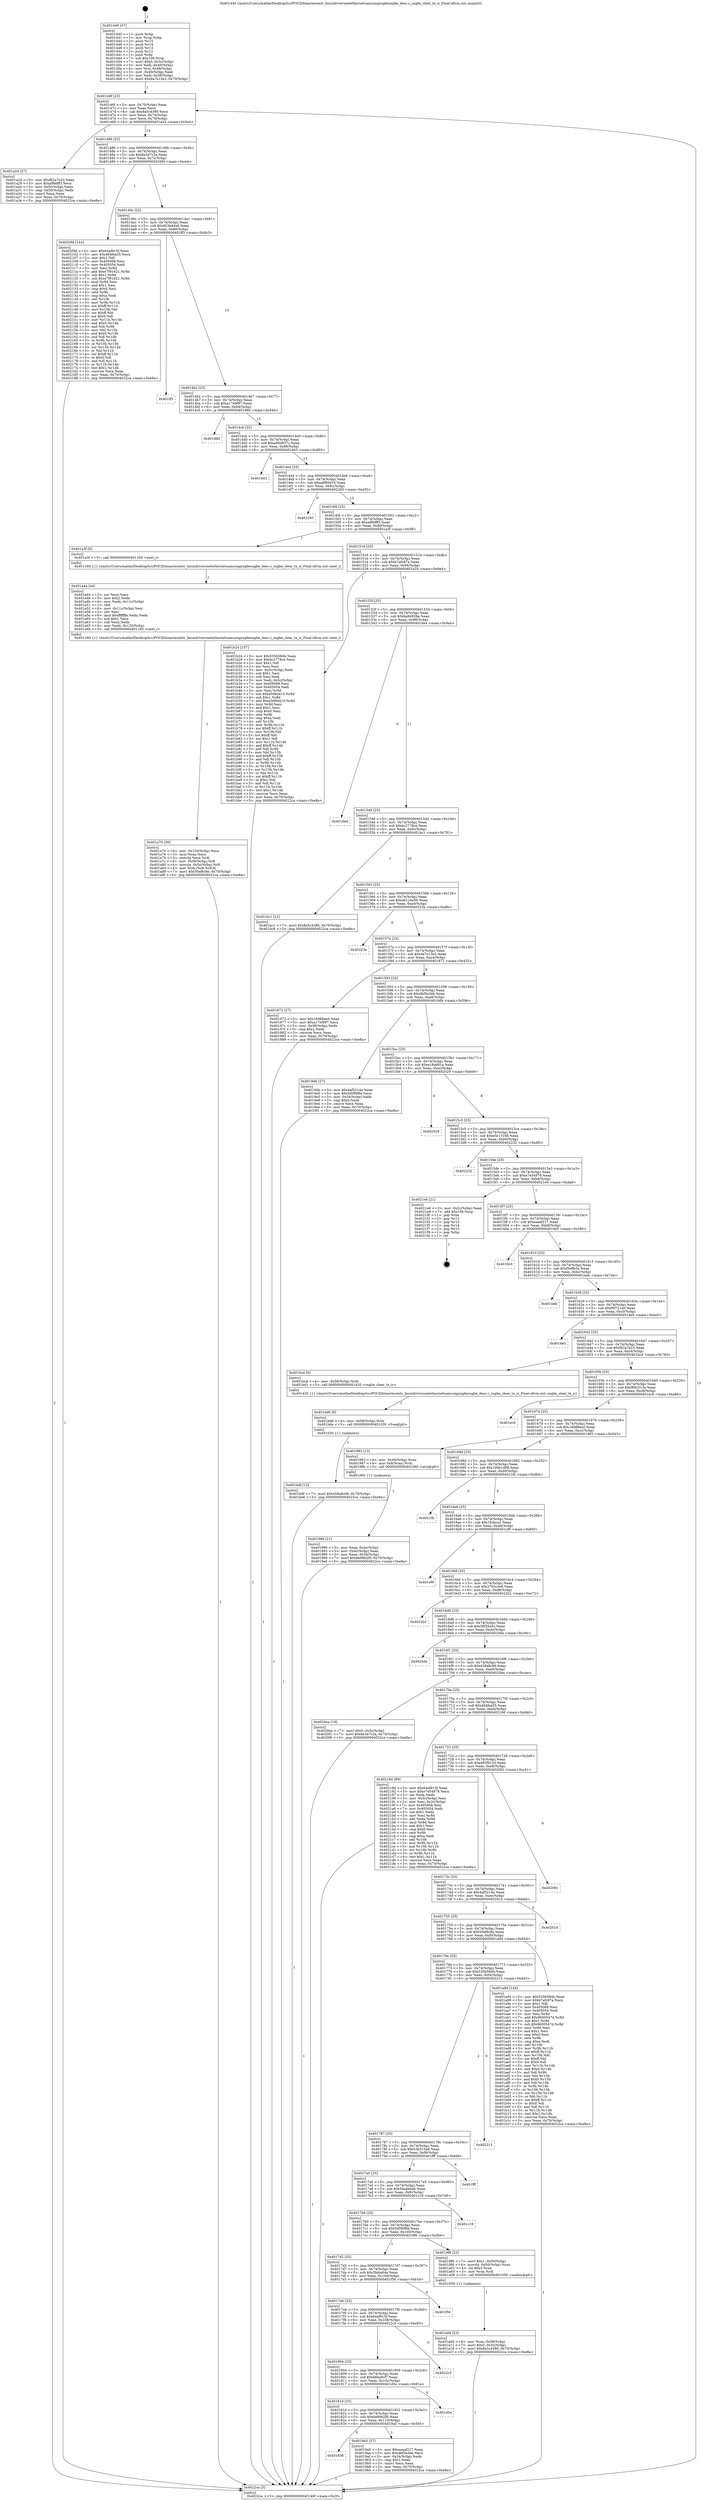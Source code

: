 digraph "0x401440" {
  label = "0x401440 (/mnt/c/Users/mathe/Desktop/tcc/POCII/binaries/extr_linuxdriversnetethernetsamsungsxgbesxgbe_desc.c_sxgbe_clear_tx_ic_Final-ollvm.out::main(0))"
  labelloc = "t"
  node[shape=record]

  Entry [label="",width=0.3,height=0.3,shape=circle,fillcolor=black,style=filled]
  "0x40146f" [label="{
     0x40146f [23]\l
     | [instrs]\l
     &nbsp;&nbsp;0x40146f \<+3\>: mov -0x70(%rbp),%eax\l
     &nbsp;&nbsp;0x401472 \<+2\>: mov %eax,%ecx\l
     &nbsp;&nbsp;0x401474 \<+6\>: sub $0x8a5c4380,%ecx\l
     &nbsp;&nbsp;0x40147a \<+3\>: mov %eax,-0x74(%rbp)\l
     &nbsp;&nbsp;0x40147d \<+3\>: mov %ecx,-0x78(%rbp)\l
     &nbsp;&nbsp;0x401480 \<+6\>: je 0000000000401a24 \<main+0x5e4\>\l
  }"]
  "0x401a24" [label="{
     0x401a24 [27]\l
     | [instrs]\l
     &nbsp;&nbsp;0x401a24 \<+5\>: mov $0xf82a7e23,%eax\l
     &nbsp;&nbsp;0x401a29 \<+5\>: mov $0xaf9bfff3,%ecx\l
     &nbsp;&nbsp;0x401a2e \<+3\>: mov -0x5c(%rbp),%edx\l
     &nbsp;&nbsp;0x401a31 \<+3\>: cmp -0x50(%rbp),%edx\l
     &nbsp;&nbsp;0x401a34 \<+3\>: cmovl %ecx,%eax\l
     &nbsp;&nbsp;0x401a37 \<+3\>: mov %eax,-0x70(%rbp)\l
     &nbsp;&nbsp;0x401a3a \<+5\>: jmp 00000000004022ca \<main+0xe8a\>\l
  }"]
  "0x401486" [label="{
     0x401486 [22]\l
     | [instrs]\l
     &nbsp;&nbsp;0x401486 \<+5\>: jmp 000000000040148b \<main+0x4b\>\l
     &nbsp;&nbsp;0x40148b \<+3\>: mov -0x74(%rbp),%eax\l
     &nbsp;&nbsp;0x40148e \<+5\>: sub $0x8e347c2a,%eax\l
     &nbsp;&nbsp;0x401493 \<+3\>: mov %eax,-0x7c(%rbp)\l
     &nbsp;&nbsp;0x401496 \<+6\>: je 00000000004020fd \<main+0xcbd\>\l
  }"]
  Exit [label="",width=0.3,height=0.3,shape=circle,fillcolor=black,style=filled,peripheries=2]
  "0x4020fd" [label="{
     0x4020fd [144]\l
     | [instrs]\l
     &nbsp;&nbsp;0x4020fd \<+5\>: mov $0x64af915f,%eax\l
     &nbsp;&nbsp;0x402102 \<+5\>: mov $0x464fea55,%ecx\l
     &nbsp;&nbsp;0x402107 \<+2\>: mov $0x1,%dl\l
     &nbsp;&nbsp;0x402109 \<+7\>: mov 0x405068,%esi\l
     &nbsp;&nbsp;0x402110 \<+7\>: mov 0x405054,%edi\l
     &nbsp;&nbsp;0x402117 \<+3\>: mov %esi,%r8d\l
     &nbsp;&nbsp;0x40211a \<+7\>: add $0xe7f91621,%r8d\l
     &nbsp;&nbsp;0x402121 \<+4\>: sub $0x1,%r8d\l
     &nbsp;&nbsp;0x402125 \<+7\>: sub $0xe7f91621,%r8d\l
     &nbsp;&nbsp;0x40212c \<+4\>: imul %r8d,%esi\l
     &nbsp;&nbsp;0x402130 \<+3\>: and $0x1,%esi\l
     &nbsp;&nbsp;0x402133 \<+3\>: cmp $0x0,%esi\l
     &nbsp;&nbsp;0x402136 \<+4\>: sete %r9b\l
     &nbsp;&nbsp;0x40213a \<+3\>: cmp $0xa,%edi\l
     &nbsp;&nbsp;0x40213d \<+4\>: setl %r10b\l
     &nbsp;&nbsp;0x402141 \<+3\>: mov %r9b,%r11b\l
     &nbsp;&nbsp;0x402144 \<+4\>: xor $0xff,%r11b\l
     &nbsp;&nbsp;0x402148 \<+3\>: mov %r10b,%bl\l
     &nbsp;&nbsp;0x40214b \<+3\>: xor $0xff,%bl\l
     &nbsp;&nbsp;0x40214e \<+3\>: xor $0x0,%dl\l
     &nbsp;&nbsp;0x402151 \<+3\>: mov %r11b,%r14b\l
     &nbsp;&nbsp;0x402154 \<+4\>: and $0x0,%r14b\l
     &nbsp;&nbsp;0x402158 \<+3\>: and %dl,%r9b\l
     &nbsp;&nbsp;0x40215b \<+3\>: mov %bl,%r15b\l
     &nbsp;&nbsp;0x40215e \<+4\>: and $0x0,%r15b\l
     &nbsp;&nbsp;0x402162 \<+3\>: and %dl,%r10b\l
     &nbsp;&nbsp;0x402165 \<+3\>: or %r9b,%r14b\l
     &nbsp;&nbsp;0x402168 \<+3\>: or %r10b,%r15b\l
     &nbsp;&nbsp;0x40216b \<+3\>: xor %r15b,%r14b\l
     &nbsp;&nbsp;0x40216e \<+3\>: or %bl,%r11b\l
     &nbsp;&nbsp;0x402171 \<+4\>: xor $0xff,%r11b\l
     &nbsp;&nbsp;0x402175 \<+3\>: or $0x0,%dl\l
     &nbsp;&nbsp;0x402178 \<+3\>: and %dl,%r11b\l
     &nbsp;&nbsp;0x40217b \<+3\>: or %r11b,%r14b\l
     &nbsp;&nbsp;0x40217e \<+4\>: test $0x1,%r14b\l
     &nbsp;&nbsp;0x402182 \<+3\>: cmovne %ecx,%eax\l
     &nbsp;&nbsp;0x402185 \<+3\>: mov %eax,-0x70(%rbp)\l
     &nbsp;&nbsp;0x402188 \<+5\>: jmp 00000000004022ca \<main+0xe8a\>\l
  }"]
  "0x40149c" [label="{
     0x40149c [22]\l
     | [instrs]\l
     &nbsp;&nbsp;0x40149c \<+5\>: jmp 00000000004014a1 \<main+0x61\>\l
     &nbsp;&nbsp;0x4014a1 \<+3\>: mov -0x74(%rbp),%eax\l
     &nbsp;&nbsp;0x4014a4 \<+5\>: sub $0x953e44a6,%eax\l
     &nbsp;&nbsp;0x4014a9 \<+3\>: mov %eax,-0x80(%rbp)\l
     &nbsp;&nbsp;0x4014ac \<+6\>: je 0000000000401ff3 \<main+0xbb3\>\l
  }"]
  "0x401bdf" [label="{
     0x401bdf [12]\l
     | [instrs]\l
     &nbsp;&nbsp;0x401bdf \<+7\>: movl $0x458a8c06,-0x70(%rbp)\l
     &nbsp;&nbsp;0x401be6 \<+5\>: jmp 00000000004022ca \<main+0xe8a\>\l
  }"]
  "0x401ff3" [label="{
     0x401ff3\l
  }", style=dashed]
  "0x4014b2" [label="{
     0x4014b2 [25]\l
     | [instrs]\l
     &nbsp;&nbsp;0x4014b2 \<+5\>: jmp 00000000004014b7 \<main+0x77\>\l
     &nbsp;&nbsp;0x4014b7 \<+3\>: mov -0x74(%rbp),%eax\l
     &nbsp;&nbsp;0x4014ba \<+5\>: sub $0xa17e9f97,%eax\l
     &nbsp;&nbsp;0x4014bf \<+6\>: mov %eax,-0x84(%rbp)\l
     &nbsp;&nbsp;0x4014c5 \<+6\>: je 000000000040188d \<main+0x44d\>\l
  }"]
  "0x401bd6" [label="{
     0x401bd6 [9]\l
     | [instrs]\l
     &nbsp;&nbsp;0x401bd6 \<+4\>: mov -0x58(%rbp),%rdi\l
     &nbsp;&nbsp;0x401bda \<+5\>: call 0000000000401030 \<free@plt\>\l
     | [calls]\l
     &nbsp;&nbsp;0x401030 \{1\} (unknown)\l
  }"]
  "0x40188d" [label="{
     0x40188d\l
  }", style=dashed]
  "0x4014cb" [label="{
     0x4014cb [25]\l
     | [instrs]\l
     &nbsp;&nbsp;0x4014cb \<+5\>: jmp 00000000004014d0 \<main+0x90\>\l
     &nbsp;&nbsp;0x4014d0 \<+3\>: mov -0x74(%rbp),%eax\l
     &nbsp;&nbsp;0x4014d3 \<+5\>: sub $0xa86d937c,%eax\l
     &nbsp;&nbsp;0x4014d8 \<+6\>: mov %eax,-0x88(%rbp)\l
     &nbsp;&nbsp;0x4014de \<+6\>: je 0000000000401d43 \<main+0x903\>\l
  }"]
  "0x401a70" [label="{
     0x401a70 [36]\l
     | [instrs]\l
     &nbsp;&nbsp;0x401a70 \<+6\>: mov -0x120(%rbp),%ecx\l
     &nbsp;&nbsp;0x401a76 \<+3\>: imul %eax,%ecx\l
     &nbsp;&nbsp;0x401a79 \<+3\>: movslq %ecx,%rdi\l
     &nbsp;&nbsp;0x401a7c \<+4\>: mov -0x58(%rbp),%r8\l
     &nbsp;&nbsp;0x401a80 \<+4\>: movslq -0x5c(%rbp),%r9\l
     &nbsp;&nbsp;0x401a84 \<+4\>: mov %rdi,(%r8,%r9,8)\l
     &nbsp;&nbsp;0x401a88 \<+7\>: movl $0x50af6c8e,-0x70(%rbp)\l
     &nbsp;&nbsp;0x401a8f \<+5\>: jmp 00000000004022ca \<main+0xe8a\>\l
  }"]
  "0x401d43" [label="{
     0x401d43\l
  }", style=dashed]
  "0x4014e4" [label="{
     0x4014e4 [25]\l
     | [instrs]\l
     &nbsp;&nbsp;0x4014e4 \<+5\>: jmp 00000000004014e9 \<main+0xa9\>\l
     &nbsp;&nbsp;0x4014e9 \<+3\>: mov -0x74(%rbp),%eax\l
     &nbsp;&nbsp;0x4014ec \<+5\>: sub $0xa8f90d16,%eax\l
     &nbsp;&nbsp;0x4014f1 \<+6\>: mov %eax,-0x8c(%rbp)\l
     &nbsp;&nbsp;0x4014f7 \<+6\>: je 0000000000402293 \<main+0xe53\>\l
  }"]
  "0x401a44" [label="{
     0x401a44 [44]\l
     | [instrs]\l
     &nbsp;&nbsp;0x401a44 \<+2\>: xor %ecx,%ecx\l
     &nbsp;&nbsp;0x401a46 \<+5\>: mov $0x2,%edx\l
     &nbsp;&nbsp;0x401a4b \<+6\>: mov %edx,-0x11c(%rbp)\l
     &nbsp;&nbsp;0x401a51 \<+1\>: cltd\l
     &nbsp;&nbsp;0x401a52 \<+6\>: mov -0x11c(%rbp),%esi\l
     &nbsp;&nbsp;0x401a58 \<+2\>: idiv %esi\l
     &nbsp;&nbsp;0x401a5a \<+6\>: imul $0xfffffffe,%edx,%edx\l
     &nbsp;&nbsp;0x401a60 \<+3\>: sub $0x1,%ecx\l
     &nbsp;&nbsp;0x401a63 \<+2\>: sub %ecx,%edx\l
     &nbsp;&nbsp;0x401a65 \<+6\>: mov %edx,-0x120(%rbp)\l
     &nbsp;&nbsp;0x401a6b \<+5\>: call 0000000000401160 \<next_i\>\l
     | [calls]\l
     &nbsp;&nbsp;0x401160 \{1\} (/mnt/c/Users/mathe/Desktop/tcc/POCII/binaries/extr_linuxdriversnetethernetsamsungsxgbesxgbe_desc.c_sxgbe_clear_tx_ic_Final-ollvm.out::next_i)\l
  }"]
  "0x402293" [label="{
     0x402293\l
  }", style=dashed]
  "0x4014fd" [label="{
     0x4014fd [25]\l
     | [instrs]\l
     &nbsp;&nbsp;0x4014fd \<+5\>: jmp 0000000000401502 \<main+0xc2\>\l
     &nbsp;&nbsp;0x401502 \<+3\>: mov -0x74(%rbp),%eax\l
     &nbsp;&nbsp;0x401505 \<+5\>: sub $0xaf9bfff3,%eax\l
     &nbsp;&nbsp;0x40150a \<+6\>: mov %eax,-0x90(%rbp)\l
     &nbsp;&nbsp;0x401510 \<+6\>: je 0000000000401a3f \<main+0x5ff\>\l
  }"]
  "0x401a0d" [label="{
     0x401a0d [23]\l
     | [instrs]\l
     &nbsp;&nbsp;0x401a0d \<+4\>: mov %rax,-0x58(%rbp)\l
     &nbsp;&nbsp;0x401a11 \<+7\>: movl $0x0,-0x5c(%rbp)\l
     &nbsp;&nbsp;0x401a18 \<+7\>: movl $0x8a5c4380,-0x70(%rbp)\l
     &nbsp;&nbsp;0x401a1f \<+5\>: jmp 00000000004022ca \<main+0xe8a\>\l
  }"]
  "0x401a3f" [label="{
     0x401a3f [5]\l
     | [instrs]\l
     &nbsp;&nbsp;0x401a3f \<+5\>: call 0000000000401160 \<next_i\>\l
     | [calls]\l
     &nbsp;&nbsp;0x401160 \{1\} (/mnt/c/Users/mathe/Desktop/tcc/POCII/binaries/extr_linuxdriversnetethernetsamsungsxgbesxgbe_desc.c_sxgbe_clear_tx_ic_Final-ollvm.out::next_i)\l
  }"]
  "0x401516" [label="{
     0x401516 [25]\l
     | [instrs]\l
     &nbsp;&nbsp;0x401516 \<+5\>: jmp 000000000040151b \<main+0xdb\>\l
     &nbsp;&nbsp;0x40151b \<+3\>: mov -0x74(%rbp),%eax\l
     &nbsp;&nbsp;0x40151e \<+5\>: sub $0xb7afc87a,%eax\l
     &nbsp;&nbsp;0x401523 \<+6\>: mov %eax,-0x94(%rbp)\l
     &nbsp;&nbsp;0x401529 \<+6\>: je 0000000000401b24 \<main+0x6e4\>\l
  }"]
  "0x401836" [label="{
     0x401836\l
  }", style=dashed]
  "0x401b24" [label="{
     0x401b24 [157]\l
     | [instrs]\l
     &nbsp;&nbsp;0x401b24 \<+5\>: mov $0x535b584b,%eax\l
     &nbsp;&nbsp;0x401b29 \<+5\>: mov $0xbc2778ce,%ecx\l
     &nbsp;&nbsp;0x401b2e \<+2\>: mov $0x1,%dl\l
     &nbsp;&nbsp;0x401b30 \<+2\>: xor %esi,%esi\l
     &nbsp;&nbsp;0x401b32 \<+3\>: mov -0x5c(%rbp),%edi\l
     &nbsp;&nbsp;0x401b35 \<+3\>: sub $0x1,%esi\l
     &nbsp;&nbsp;0x401b38 \<+2\>: sub %esi,%edi\l
     &nbsp;&nbsp;0x401b3a \<+3\>: mov %edi,-0x5c(%rbp)\l
     &nbsp;&nbsp;0x401b3d \<+7\>: mov 0x405068,%esi\l
     &nbsp;&nbsp;0x401b44 \<+7\>: mov 0x405054,%edi\l
     &nbsp;&nbsp;0x401b4b \<+3\>: mov %esi,%r8d\l
     &nbsp;&nbsp;0x401b4e \<+7\>: sub $0xa506d410,%r8d\l
     &nbsp;&nbsp;0x401b55 \<+4\>: sub $0x1,%r8d\l
     &nbsp;&nbsp;0x401b59 \<+7\>: add $0xa506d410,%r8d\l
     &nbsp;&nbsp;0x401b60 \<+4\>: imul %r8d,%esi\l
     &nbsp;&nbsp;0x401b64 \<+3\>: and $0x1,%esi\l
     &nbsp;&nbsp;0x401b67 \<+3\>: cmp $0x0,%esi\l
     &nbsp;&nbsp;0x401b6a \<+4\>: sete %r9b\l
     &nbsp;&nbsp;0x401b6e \<+3\>: cmp $0xa,%edi\l
     &nbsp;&nbsp;0x401b71 \<+4\>: setl %r10b\l
     &nbsp;&nbsp;0x401b75 \<+3\>: mov %r9b,%r11b\l
     &nbsp;&nbsp;0x401b78 \<+4\>: xor $0xff,%r11b\l
     &nbsp;&nbsp;0x401b7c \<+3\>: mov %r10b,%bl\l
     &nbsp;&nbsp;0x401b7f \<+3\>: xor $0xff,%bl\l
     &nbsp;&nbsp;0x401b82 \<+3\>: xor $0x1,%dl\l
     &nbsp;&nbsp;0x401b85 \<+3\>: mov %r11b,%r14b\l
     &nbsp;&nbsp;0x401b88 \<+4\>: and $0xff,%r14b\l
     &nbsp;&nbsp;0x401b8c \<+3\>: and %dl,%r9b\l
     &nbsp;&nbsp;0x401b8f \<+3\>: mov %bl,%r15b\l
     &nbsp;&nbsp;0x401b92 \<+4\>: and $0xff,%r15b\l
     &nbsp;&nbsp;0x401b96 \<+3\>: and %dl,%r10b\l
     &nbsp;&nbsp;0x401b99 \<+3\>: or %r9b,%r14b\l
     &nbsp;&nbsp;0x401b9c \<+3\>: or %r10b,%r15b\l
     &nbsp;&nbsp;0x401b9f \<+3\>: xor %r15b,%r14b\l
     &nbsp;&nbsp;0x401ba2 \<+3\>: or %bl,%r11b\l
     &nbsp;&nbsp;0x401ba5 \<+4\>: xor $0xff,%r11b\l
     &nbsp;&nbsp;0x401ba9 \<+3\>: or $0x1,%dl\l
     &nbsp;&nbsp;0x401bac \<+3\>: and %dl,%r11b\l
     &nbsp;&nbsp;0x401baf \<+3\>: or %r11b,%r14b\l
     &nbsp;&nbsp;0x401bb2 \<+4\>: test $0x1,%r14b\l
     &nbsp;&nbsp;0x401bb6 \<+3\>: cmovne %ecx,%eax\l
     &nbsp;&nbsp;0x401bb9 \<+3\>: mov %eax,-0x70(%rbp)\l
     &nbsp;&nbsp;0x401bbc \<+5\>: jmp 00000000004022ca \<main+0xe8a\>\l
  }"]
  "0x40152f" [label="{
     0x40152f [25]\l
     | [instrs]\l
     &nbsp;&nbsp;0x40152f \<+5\>: jmp 0000000000401534 \<main+0xf4\>\l
     &nbsp;&nbsp;0x401534 \<+3\>: mov -0x74(%rbp),%eax\l
     &nbsp;&nbsp;0x401537 \<+5\>: sub $0xba94928a,%eax\l
     &nbsp;&nbsp;0x40153c \<+6\>: mov %eax,-0x98(%rbp)\l
     &nbsp;&nbsp;0x401542 \<+6\>: je 0000000000401de4 \<main+0x9a4\>\l
  }"]
  "0x4019a5" [label="{
     0x4019a5 [27]\l
     | [instrs]\l
     &nbsp;&nbsp;0x4019a5 \<+5\>: mov $0xeaaaf217,%eax\l
     &nbsp;&nbsp;0x4019aa \<+5\>: mov $0xdbf5e3eb,%ecx\l
     &nbsp;&nbsp;0x4019af \<+3\>: mov -0x34(%rbp),%edx\l
     &nbsp;&nbsp;0x4019b2 \<+3\>: cmp $0x1,%edx\l
     &nbsp;&nbsp;0x4019b5 \<+3\>: cmovl %ecx,%eax\l
     &nbsp;&nbsp;0x4019b8 \<+3\>: mov %eax,-0x70(%rbp)\l
     &nbsp;&nbsp;0x4019bb \<+5\>: jmp 00000000004022ca \<main+0xe8a\>\l
  }"]
  "0x401de4" [label="{
     0x401de4\l
  }", style=dashed]
  "0x401548" [label="{
     0x401548 [25]\l
     | [instrs]\l
     &nbsp;&nbsp;0x401548 \<+5\>: jmp 000000000040154d \<main+0x10d\>\l
     &nbsp;&nbsp;0x40154d \<+3\>: mov -0x74(%rbp),%eax\l
     &nbsp;&nbsp;0x401550 \<+5\>: sub $0xbc2778ce,%eax\l
     &nbsp;&nbsp;0x401555 \<+6\>: mov %eax,-0x9c(%rbp)\l
     &nbsp;&nbsp;0x40155b \<+6\>: je 0000000000401bc1 \<main+0x781\>\l
  }"]
  "0x40181d" [label="{
     0x40181d [25]\l
     | [instrs]\l
     &nbsp;&nbsp;0x40181d \<+5\>: jmp 0000000000401822 \<main+0x3e2\>\l
     &nbsp;&nbsp;0x401822 \<+3\>: mov -0x74(%rbp),%eax\l
     &nbsp;&nbsp;0x401825 \<+5\>: sub $0x6e99b2f0,%eax\l
     &nbsp;&nbsp;0x40182a \<+6\>: mov %eax,-0x110(%rbp)\l
     &nbsp;&nbsp;0x401830 \<+6\>: je 00000000004019a5 \<main+0x565\>\l
  }"]
  "0x401bc1" [label="{
     0x401bc1 [12]\l
     | [instrs]\l
     &nbsp;&nbsp;0x401bc1 \<+7\>: movl $0x8a5c4380,-0x70(%rbp)\l
     &nbsp;&nbsp;0x401bc8 \<+5\>: jmp 00000000004022ca \<main+0xe8a\>\l
  }"]
  "0x401561" [label="{
     0x401561 [25]\l
     | [instrs]\l
     &nbsp;&nbsp;0x401561 \<+5\>: jmp 0000000000401566 \<main+0x126\>\l
     &nbsp;&nbsp;0x401566 \<+3\>: mov -0x74(%rbp),%eax\l
     &nbsp;&nbsp;0x401569 \<+5\>: sub $0xd6124e50,%eax\l
     &nbsp;&nbsp;0x40156e \<+6\>: mov %eax,-0xa0(%rbp)\l
     &nbsp;&nbsp;0x401574 \<+6\>: je 000000000040223e \<main+0xdfe\>\l
  }"]
  "0x401d5e" [label="{
     0x401d5e\l
  }", style=dashed]
  "0x40223e" [label="{
     0x40223e\l
  }", style=dashed]
  "0x40157a" [label="{
     0x40157a [25]\l
     | [instrs]\l
     &nbsp;&nbsp;0x40157a \<+5\>: jmp 000000000040157f \<main+0x13f\>\l
     &nbsp;&nbsp;0x40157f \<+3\>: mov -0x74(%rbp),%eax\l
     &nbsp;&nbsp;0x401582 \<+5\>: sub $0xda7e13e3,%eax\l
     &nbsp;&nbsp;0x401587 \<+6\>: mov %eax,-0xa4(%rbp)\l
     &nbsp;&nbsp;0x40158d \<+6\>: je 0000000000401872 \<main+0x432\>\l
  }"]
  "0x401804" [label="{
     0x401804 [25]\l
     | [instrs]\l
     &nbsp;&nbsp;0x401804 \<+5\>: jmp 0000000000401809 \<main+0x3c9\>\l
     &nbsp;&nbsp;0x401809 \<+3\>: mov -0x74(%rbp),%eax\l
     &nbsp;&nbsp;0x40180c \<+5\>: sub $0x68ba9cf7,%eax\l
     &nbsp;&nbsp;0x401811 \<+6\>: mov %eax,-0x10c(%rbp)\l
     &nbsp;&nbsp;0x401817 \<+6\>: je 0000000000401d5e \<main+0x91e\>\l
  }"]
  "0x401872" [label="{
     0x401872 [27]\l
     | [instrs]\l
     &nbsp;&nbsp;0x401872 \<+5\>: mov $0x18d88ea5,%eax\l
     &nbsp;&nbsp;0x401877 \<+5\>: mov $0xa17e9f97,%ecx\l
     &nbsp;&nbsp;0x40187c \<+3\>: mov -0x38(%rbp),%edx\l
     &nbsp;&nbsp;0x40187f \<+3\>: cmp $0x2,%edx\l
     &nbsp;&nbsp;0x401882 \<+3\>: cmovne %ecx,%eax\l
     &nbsp;&nbsp;0x401885 \<+3\>: mov %eax,-0x70(%rbp)\l
     &nbsp;&nbsp;0x401888 \<+5\>: jmp 00000000004022ca \<main+0xe8a\>\l
  }"]
  "0x401593" [label="{
     0x401593 [25]\l
     | [instrs]\l
     &nbsp;&nbsp;0x401593 \<+5\>: jmp 0000000000401598 \<main+0x158\>\l
     &nbsp;&nbsp;0x401598 \<+3\>: mov -0x74(%rbp),%eax\l
     &nbsp;&nbsp;0x40159b \<+5\>: sub $0xdbf5e3eb,%eax\l
     &nbsp;&nbsp;0x4015a0 \<+6\>: mov %eax,-0xa8(%rbp)\l
     &nbsp;&nbsp;0x4015a6 \<+6\>: je 00000000004019db \<main+0x59b\>\l
  }"]
  "0x4022ca" [label="{
     0x4022ca [5]\l
     | [instrs]\l
     &nbsp;&nbsp;0x4022ca \<+5\>: jmp 000000000040146f \<main+0x2f\>\l
  }"]
  "0x401440" [label="{
     0x401440 [47]\l
     | [instrs]\l
     &nbsp;&nbsp;0x401440 \<+1\>: push %rbp\l
     &nbsp;&nbsp;0x401441 \<+3\>: mov %rsp,%rbp\l
     &nbsp;&nbsp;0x401444 \<+2\>: push %r15\l
     &nbsp;&nbsp;0x401446 \<+2\>: push %r14\l
     &nbsp;&nbsp;0x401448 \<+2\>: push %r13\l
     &nbsp;&nbsp;0x40144a \<+2\>: push %r12\l
     &nbsp;&nbsp;0x40144c \<+1\>: push %rbx\l
     &nbsp;&nbsp;0x40144d \<+7\>: sub $0x108,%rsp\l
     &nbsp;&nbsp;0x401454 \<+7\>: movl $0x0,-0x3c(%rbp)\l
     &nbsp;&nbsp;0x40145b \<+3\>: mov %edi,-0x40(%rbp)\l
     &nbsp;&nbsp;0x40145e \<+4\>: mov %rsi,-0x48(%rbp)\l
     &nbsp;&nbsp;0x401462 \<+3\>: mov -0x40(%rbp),%edi\l
     &nbsp;&nbsp;0x401465 \<+3\>: mov %edi,-0x38(%rbp)\l
     &nbsp;&nbsp;0x401468 \<+7\>: movl $0xda7e13e3,-0x70(%rbp)\l
  }"]
  "0x4022c3" [label="{
     0x4022c3\l
  }", style=dashed]
  "0x4019db" [label="{
     0x4019db [27]\l
     | [instrs]\l
     &nbsp;&nbsp;0x4019db \<+5\>: mov $0x4af5214e,%eax\l
     &nbsp;&nbsp;0x4019e0 \<+5\>: mov $0x5d0f0f8d,%ecx\l
     &nbsp;&nbsp;0x4019e5 \<+3\>: mov -0x34(%rbp),%edx\l
     &nbsp;&nbsp;0x4019e8 \<+3\>: cmp $0x0,%edx\l
     &nbsp;&nbsp;0x4019eb \<+3\>: cmove %ecx,%eax\l
     &nbsp;&nbsp;0x4019ee \<+3\>: mov %eax,-0x70(%rbp)\l
     &nbsp;&nbsp;0x4019f1 \<+5\>: jmp 00000000004022ca \<main+0xe8a\>\l
  }"]
  "0x4015ac" [label="{
     0x4015ac [25]\l
     | [instrs]\l
     &nbsp;&nbsp;0x4015ac \<+5\>: jmp 00000000004015b1 \<main+0x171\>\l
     &nbsp;&nbsp;0x4015b1 \<+3\>: mov -0x74(%rbp),%eax\l
     &nbsp;&nbsp;0x4015b4 \<+5\>: sub $0xe18dd91a,%eax\l
     &nbsp;&nbsp;0x4015b9 \<+6\>: mov %eax,-0xac(%rbp)\l
     &nbsp;&nbsp;0x4015bf \<+6\>: je 0000000000402029 \<main+0xbe9\>\l
  }"]
  "0x4017eb" [label="{
     0x4017eb [25]\l
     | [instrs]\l
     &nbsp;&nbsp;0x4017eb \<+5\>: jmp 00000000004017f0 \<main+0x3b0\>\l
     &nbsp;&nbsp;0x4017f0 \<+3\>: mov -0x74(%rbp),%eax\l
     &nbsp;&nbsp;0x4017f3 \<+5\>: sub $0x64af915f,%eax\l
     &nbsp;&nbsp;0x4017f8 \<+6\>: mov %eax,-0x108(%rbp)\l
     &nbsp;&nbsp;0x4017fe \<+6\>: je 00000000004022c3 \<main+0xe83\>\l
  }"]
  "0x402029" [label="{
     0x402029\l
  }", style=dashed]
  "0x4015c5" [label="{
     0x4015c5 [25]\l
     | [instrs]\l
     &nbsp;&nbsp;0x4015c5 \<+5\>: jmp 00000000004015ca \<main+0x18a\>\l
     &nbsp;&nbsp;0x4015ca \<+3\>: mov -0x74(%rbp),%eax\l
     &nbsp;&nbsp;0x4015cd \<+5\>: sub $0xe5e13166,%eax\l
     &nbsp;&nbsp;0x4015d2 \<+6\>: mov %eax,-0xb0(%rbp)\l
     &nbsp;&nbsp;0x4015d8 \<+6\>: je 0000000000402232 \<main+0xdf2\>\l
  }"]
  "0x401f56" [label="{
     0x401f56\l
  }", style=dashed]
  "0x402232" [label="{
     0x402232\l
  }", style=dashed]
  "0x4015de" [label="{
     0x4015de [25]\l
     | [instrs]\l
     &nbsp;&nbsp;0x4015de \<+5\>: jmp 00000000004015e3 \<main+0x1a3\>\l
     &nbsp;&nbsp;0x4015e3 \<+3\>: mov -0x74(%rbp),%eax\l
     &nbsp;&nbsp;0x4015e6 \<+5\>: sub $0xe7e54979,%eax\l
     &nbsp;&nbsp;0x4015eb \<+6\>: mov %eax,-0xb4(%rbp)\l
     &nbsp;&nbsp;0x4015f1 \<+6\>: je 00000000004021e6 \<main+0xda6\>\l
  }"]
  "0x4017d2" [label="{
     0x4017d2 [25]\l
     | [instrs]\l
     &nbsp;&nbsp;0x4017d2 \<+5\>: jmp 00000000004017d7 \<main+0x397\>\l
     &nbsp;&nbsp;0x4017d7 \<+3\>: mov -0x74(%rbp),%eax\l
     &nbsp;&nbsp;0x4017da \<+5\>: sub $0x5fa6a64a,%eax\l
     &nbsp;&nbsp;0x4017df \<+6\>: mov %eax,-0x104(%rbp)\l
     &nbsp;&nbsp;0x4017e5 \<+6\>: je 0000000000401f56 \<main+0xb16\>\l
  }"]
  "0x4021e6" [label="{
     0x4021e6 [21]\l
     | [instrs]\l
     &nbsp;&nbsp;0x4021e6 \<+3\>: mov -0x2c(%rbp),%eax\l
     &nbsp;&nbsp;0x4021e9 \<+7\>: add $0x108,%rsp\l
     &nbsp;&nbsp;0x4021f0 \<+1\>: pop %rbx\l
     &nbsp;&nbsp;0x4021f1 \<+2\>: pop %r12\l
     &nbsp;&nbsp;0x4021f3 \<+2\>: pop %r13\l
     &nbsp;&nbsp;0x4021f5 \<+2\>: pop %r14\l
     &nbsp;&nbsp;0x4021f7 \<+2\>: pop %r15\l
     &nbsp;&nbsp;0x4021f9 \<+1\>: pop %rbp\l
     &nbsp;&nbsp;0x4021fa \<+1\>: ret\l
  }"]
  "0x4015f7" [label="{
     0x4015f7 [25]\l
     | [instrs]\l
     &nbsp;&nbsp;0x4015f7 \<+5\>: jmp 00000000004015fc \<main+0x1bc\>\l
     &nbsp;&nbsp;0x4015fc \<+3\>: mov -0x74(%rbp),%eax\l
     &nbsp;&nbsp;0x4015ff \<+5\>: sub $0xeaaaf217,%eax\l
     &nbsp;&nbsp;0x401604 \<+6\>: mov %eax,-0xb8(%rbp)\l
     &nbsp;&nbsp;0x40160a \<+6\>: je 00000000004019c0 \<main+0x580\>\l
  }"]
  "0x4019f6" [label="{
     0x4019f6 [23]\l
     | [instrs]\l
     &nbsp;&nbsp;0x4019f6 \<+7\>: movl $0x1,-0x50(%rbp)\l
     &nbsp;&nbsp;0x4019fd \<+4\>: movslq -0x50(%rbp),%rax\l
     &nbsp;&nbsp;0x401a01 \<+4\>: shl $0x3,%rax\l
     &nbsp;&nbsp;0x401a05 \<+3\>: mov %rax,%rdi\l
     &nbsp;&nbsp;0x401a08 \<+5\>: call 0000000000401050 \<malloc@plt\>\l
     | [calls]\l
     &nbsp;&nbsp;0x401050 \{1\} (unknown)\l
  }"]
  "0x4019c0" [label="{
     0x4019c0\l
  }", style=dashed]
  "0x401610" [label="{
     0x401610 [25]\l
     | [instrs]\l
     &nbsp;&nbsp;0x401610 \<+5\>: jmp 0000000000401615 \<main+0x1d5\>\l
     &nbsp;&nbsp;0x401615 \<+3\>: mov -0x74(%rbp),%eax\l
     &nbsp;&nbsp;0x401618 \<+5\>: sub $0xf5effe5e,%eax\l
     &nbsp;&nbsp;0x40161d \<+6\>: mov %eax,-0xbc(%rbp)\l
     &nbsp;&nbsp;0x401623 \<+6\>: je 0000000000401beb \<main+0x7ab\>\l
  }"]
  "0x4017b9" [label="{
     0x4017b9 [25]\l
     | [instrs]\l
     &nbsp;&nbsp;0x4017b9 \<+5\>: jmp 00000000004017be \<main+0x37e\>\l
     &nbsp;&nbsp;0x4017be \<+3\>: mov -0x74(%rbp),%eax\l
     &nbsp;&nbsp;0x4017c1 \<+5\>: sub $0x5d0f0f8d,%eax\l
     &nbsp;&nbsp;0x4017c6 \<+6\>: mov %eax,-0x100(%rbp)\l
     &nbsp;&nbsp;0x4017cc \<+6\>: je 00000000004019f6 \<main+0x5b6\>\l
  }"]
  "0x401beb" [label="{
     0x401beb\l
  }", style=dashed]
  "0x401629" [label="{
     0x401629 [25]\l
     | [instrs]\l
     &nbsp;&nbsp;0x401629 \<+5\>: jmp 000000000040162e \<main+0x1ee\>\l
     &nbsp;&nbsp;0x40162e \<+3\>: mov -0x74(%rbp),%eax\l
     &nbsp;&nbsp;0x401631 \<+5\>: sub $0xf5f721a0,%eax\l
     &nbsp;&nbsp;0x401636 \<+6\>: mov %eax,-0xc0(%rbp)\l
     &nbsp;&nbsp;0x40163c \<+6\>: je 00000000004018e5 \<main+0x4a5\>\l
  }"]
  "0x401c19" [label="{
     0x401c19\l
  }", style=dashed]
  "0x4018e5" [label="{
     0x4018e5\l
  }", style=dashed]
  "0x401642" [label="{
     0x401642 [25]\l
     | [instrs]\l
     &nbsp;&nbsp;0x401642 \<+5\>: jmp 0000000000401647 \<main+0x207\>\l
     &nbsp;&nbsp;0x401647 \<+3\>: mov -0x74(%rbp),%eax\l
     &nbsp;&nbsp;0x40164a \<+5\>: sub $0xf82a7e23,%eax\l
     &nbsp;&nbsp;0x40164f \<+6\>: mov %eax,-0xc4(%rbp)\l
     &nbsp;&nbsp;0x401655 \<+6\>: je 0000000000401bcd \<main+0x78d\>\l
  }"]
  "0x4017a0" [label="{
     0x4017a0 [25]\l
     | [instrs]\l
     &nbsp;&nbsp;0x4017a0 \<+5\>: jmp 00000000004017a5 \<main+0x365\>\l
     &nbsp;&nbsp;0x4017a5 \<+3\>: mov -0x74(%rbp),%eax\l
     &nbsp;&nbsp;0x4017a8 \<+5\>: sub $0x5ba4b0ab,%eax\l
     &nbsp;&nbsp;0x4017ad \<+6\>: mov %eax,-0xfc(%rbp)\l
     &nbsp;&nbsp;0x4017b3 \<+6\>: je 0000000000401c19 \<main+0x7d9\>\l
  }"]
  "0x401bcd" [label="{
     0x401bcd [9]\l
     | [instrs]\l
     &nbsp;&nbsp;0x401bcd \<+4\>: mov -0x58(%rbp),%rdi\l
     &nbsp;&nbsp;0x401bd1 \<+5\>: call 0000000000401420 \<sxgbe_clear_tx_ic\>\l
     | [calls]\l
     &nbsp;&nbsp;0x401420 \{1\} (/mnt/c/Users/mathe/Desktop/tcc/POCII/binaries/extr_linuxdriversnetethernetsamsungsxgbesxgbe_desc.c_sxgbe_clear_tx_ic_Final-ollvm.out::sxgbe_clear_tx_ic)\l
  }"]
  "0x40165b" [label="{
     0x40165b [25]\l
     | [instrs]\l
     &nbsp;&nbsp;0x40165b \<+5\>: jmp 0000000000401660 \<main+0x220\>\l
     &nbsp;&nbsp;0x401660 \<+3\>: mov -0x74(%rbp),%eax\l
     &nbsp;&nbsp;0x401663 \<+5\>: sub $0xf89c313e,%eax\l
     &nbsp;&nbsp;0x401668 \<+6\>: mov %eax,-0xc8(%rbp)\l
     &nbsp;&nbsp;0x40166e \<+6\>: je 0000000000401ec6 \<main+0xa86\>\l
  }"]
  "0x401fff" [label="{
     0x401fff\l
  }", style=dashed]
  "0x401ec6" [label="{
     0x401ec6\l
  }", style=dashed]
  "0x401674" [label="{
     0x401674 [25]\l
     | [instrs]\l
     &nbsp;&nbsp;0x401674 \<+5\>: jmp 0000000000401679 \<main+0x239\>\l
     &nbsp;&nbsp;0x401679 \<+3\>: mov -0x74(%rbp),%eax\l
     &nbsp;&nbsp;0x40167c \<+5\>: sub $0x18d88ea5,%eax\l
     &nbsp;&nbsp;0x401681 \<+6\>: mov %eax,-0xcc(%rbp)\l
     &nbsp;&nbsp;0x401687 \<+6\>: je 0000000000401983 \<main+0x543\>\l
  }"]
  "0x401787" [label="{
     0x401787 [25]\l
     | [instrs]\l
     &nbsp;&nbsp;0x401787 \<+5\>: jmp 000000000040178c \<main+0x34c\>\l
     &nbsp;&nbsp;0x40178c \<+3\>: mov -0x74(%rbp),%eax\l
     &nbsp;&nbsp;0x40178f \<+5\>: sub $0x53b515a8,%eax\l
     &nbsp;&nbsp;0x401794 \<+6\>: mov %eax,-0xf8(%rbp)\l
     &nbsp;&nbsp;0x40179a \<+6\>: je 0000000000401fff \<main+0xbbf\>\l
  }"]
  "0x401983" [label="{
     0x401983 [13]\l
     | [instrs]\l
     &nbsp;&nbsp;0x401983 \<+4\>: mov -0x48(%rbp),%rax\l
     &nbsp;&nbsp;0x401987 \<+4\>: mov 0x8(%rax),%rdi\l
     &nbsp;&nbsp;0x40198b \<+5\>: call 0000000000401060 \<atoi@plt\>\l
     | [calls]\l
     &nbsp;&nbsp;0x401060 \{1\} (unknown)\l
  }"]
  "0x40168d" [label="{
     0x40168d [25]\l
     | [instrs]\l
     &nbsp;&nbsp;0x40168d \<+5\>: jmp 0000000000401692 \<main+0x252\>\l
     &nbsp;&nbsp;0x401692 \<+3\>: mov -0x74(%rbp),%eax\l
     &nbsp;&nbsp;0x401695 \<+5\>: sub $0x190b1d88,%eax\l
     &nbsp;&nbsp;0x40169a \<+6\>: mov %eax,-0xd0(%rbp)\l
     &nbsp;&nbsp;0x4016a0 \<+6\>: je 00000000004021fb \<main+0xdbb\>\l
  }"]
  "0x401990" [label="{
     0x401990 [21]\l
     | [instrs]\l
     &nbsp;&nbsp;0x401990 \<+3\>: mov %eax,-0x4c(%rbp)\l
     &nbsp;&nbsp;0x401993 \<+3\>: mov -0x4c(%rbp),%eax\l
     &nbsp;&nbsp;0x401996 \<+3\>: mov %eax,-0x34(%rbp)\l
     &nbsp;&nbsp;0x401999 \<+7\>: movl $0x6e99b2f0,-0x70(%rbp)\l
     &nbsp;&nbsp;0x4019a0 \<+5\>: jmp 00000000004022ca \<main+0xe8a\>\l
  }"]
  "0x402213" [label="{
     0x402213\l
  }", style=dashed]
  "0x4021fb" [label="{
     0x4021fb\l
  }", style=dashed]
  "0x4016a6" [label="{
     0x4016a6 [25]\l
     | [instrs]\l
     &nbsp;&nbsp;0x4016a6 \<+5\>: jmp 00000000004016ab \<main+0x26b\>\l
     &nbsp;&nbsp;0x4016ab \<+3\>: mov -0x74(%rbp),%eax\l
     &nbsp;&nbsp;0x4016ae \<+5\>: sub $0x1fcfaca1,%eax\l
     &nbsp;&nbsp;0x4016b3 \<+6\>: mov %eax,-0xd4(%rbp)\l
     &nbsp;&nbsp;0x4016b9 \<+6\>: je 0000000000401c9f \<main+0x85f\>\l
  }"]
  "0x40176e" [label="{
     0x40176e [25]\l
     | [instrs]\l
     &nbsp;&nbsp;0x40176e \<+5\>: jmp 0000000000401773 \<main+0x333\>\l
     &nbsp;&nbsp;0x401773 \<+3\>: mov -0x74(%rbp),%eax\l
     &nbsp;&nbsp;0x401776 \<+5\>: sub $0x535b584b,%eax\l
     &nbsp;&nbsp;0x40177b \<+6\>: mov %eax,-0xf4(%rbp)\l
     &nbsp;&nbsp;0x401781 \<+6\>: je 0000000000402213 \<main+0xdd3\>\l
  }"]
  "0x401c9f" [label="{
     0x401c9f\l
  }", style=dashed]
  "0x4016bf" [label="{
     0x4016bf [25]\l
     | [instrs]\l
     &nbsp;&nbsp;0x4016bf \<+5\>: jmp 00000000004016c4 \<main+0x284\>\l
     &nbsp;&nbsp;0x4016c4 \<+3\>: mov -0x74(%rbp),%eax\l
     &nbsp;&nbsp;0x4016c7 \<+5\>: sub $0x2763c3e6,%eax\l
     &nbsp;&nbsp;0x4016cc \<+6\>: mov %eax,-0xd8(%rbp)\l
     &nbsp;&nbsp;0x4016d2 \<+6\>: je 00000000004022b2 \<main+0xe72\>\l
  }"]
  "0x401a94" [label="{
     0x401a94 [144]\l
     | [instrs]\l
     &nbsp;&nbsp;0x401a94 \<+5\>: mov $0x535b584b,%eax\l
     &nbsp;&nbsp;0x401a99 \<+5\>: mov $0xb7afc87a,%ecx\l
     &nbsp;&nbsp;0x401a9e \<+2\>: mov $0x1,%dl\l
     &nbsp;&nbsp;0x401aa0 \<+7\>: mov 0x405068,%esi\l
     &nbsp;&nbsp;0x401aa7 \<+7\>: mov 0x405054,%edi\l
     &nbsp;&nbsp;0x401aae \<+3\>: mov %esi,%r8d\l
     &nbsp;&nbsp;0x401ab1 \<+7\>: add $0x9600547d,%r8d\l
     &nbsp;&nbsp;0x401ab8 \<+4\>: sub $0x1,%r8d\l
     &nbsp;&nbsp;0x401abc \<+7\>: sub $0x9600547d,%r8d\l
     &nbsp;&nbsp;0x401ac3 \<+4\>: imul %r8d,%esi\l
     &nbsp;&nbsp;0x401ac7 \<+3\>: and $0x1,%esi\l
     &nbsp;&nbsp;0x401aca \<+3\>: cmp $0x0,%esi\l
     &nbsp;&nbsp;0x401acd \<+4\>: sete %r9b\l
     &nbsp;&nbsp;0x401ad1 \<+3\>: cmp $0xa,%edi\l
     &nbsp;&nbsp;0x401ad4 \<+4\>: setl %r10b\l
     &nbsp;&nbsp;0x401ad8 \<+3\>: mov %r9b,%r11b\l
     &nbsp;&nbsp;0x401adb \<+4\>: xor $0xff,%r11b\l
     &nbsp;&nbsp;0x401adf \<+3\>: mov %r10b,%bl\l
     &nbsp;&nbsp;0x401ae2 \<+3\>: xor $0xff,%bl\l
     &nbsp;&nbsp;0x401ae5 \<+3\>: xor $0x0,%dl\l
     &nbsp;&nbsp;0x401ae8 \<+3\>: mov %r11b,%r14b\l
     &nbsp;&nbsp;0x401aeb \<+4\>: and $0x0,%r14b\l
     &nbsp;&nbsp;0x401aef \<+3\>: and %dl,%r9b\l
     &nbsp;&nbsp;0x401af2 \<+3\>: mov %bl,%r15b\l
     &nbsp;&nbsp;0x401af5 \<+4\>: and $0x0,%r15b\l
     &nbsp;&nbsp;0x401af9 \<+3\>: and %dl,%r10b\l
     &nbsp;&nbsp;0x401afc \<+3\>: or %r9b,%r14b\l
     &nbsp;&nbsp;0x401aff \<+3\>: or %r10b,%r15b\l
     &nbsp;&nbsp;0x401b02 \<+3\>: xor %r15b,%r14b\l
     &nbsp;&nbsp;0x401b05 \<+3\>: or %bl,%r11b\l
     &nbsp;&nbsp;0x401b08 \<+4\>: xor $0xff,%r11b\l
     &nbsp;&nbsp;0x401b0c \<+3\>: or $0x0,%dl\l
     &nbsp;&nbsp;0x401b0f \<+3\>: and %dl,%r11b\l
     &nbsp;&nbsp;0x401b12 \<+3\>: or %r11b,%r14b\l
     &nbsp;&nbsp;0x401b15 \<+4\>: test $0x1,%r14b\l
     &nbsp;&nbsp;0x401b19 \<+3\>: cmovne %ecx,%eax\l
     &nbsp;&nbsp;0x401b1c \<+3\>: mov %eax,-0x70(%rbp)\l
     &nbsp;&nbsp;0x401b1f \<+5\>: jmp 00000000004022ca \<main+0xe8a\>\l
  }"]
  "0x4022b2" [label="{
     0x4022b2\l
  }", style=dashed]
  "0x4016d8" [label="{
     0x4016d8 [25]\l
     | [instrs]\l
     &nbsp;&nbsp;0x4016d8 \<+5\>: jmp 00000000004016dd \<main+0x29d\>\l
     &nbsp;&nbsp;0x4016dd \<+3\>: mov -0x74(%rbp),%eax\l
     &nbsp;&nbsp;0x4016e0 \<+5\>: sub $0x38f26a5c,%eax\l
     &nbsp;&nbsp;0x4016e5 \<+6\>: mov %eax,-0xdc(%rbp)\l
     &nbsp;&nbsp;0x4016eb \<+6\>: je 00000000004020de \<main+0xc9e\>\l
  }"]
  "0x401755" [label="{
     0x401755 [25]\l
     | [instrs]\l
     &nbsp;&nbsp;0x401755 \<+5\>: jmp 000000000040175a \<main+0x31a\>\l
     &nbsp;&nbsp;0x40175a \<+3\>: mov -0x74(%rbp),%eax\l
     &nbsp;&nbsp;0x40175d \<+5\>: sub $0x50af6c8e,%eax\l
     &nbsp;&nbsp;0x401762 \<+6\>: mov %eax,-0xf0(%rbp)\l
     &nbsp;&nbsp;0x401768 \<+6\>: je 0000000000401a94 \<main+0x654\>\l
  }"]
  "0x4020de" [label="{
     0x4020de\l
  }", style=dashed]
  "0x4016f1" [label="{
     0x4016f1 [25]\l
     | [instrs]\l
     &nbsp;&nbsp;0x4016f1 \<+5\>: jmp 00000000004016f6 \<main+0x2b6\>\l
     &nbsp;&nbsp;0x4016f6 \<+3\>: mov -0x74(%rbp),%eax\l
     &nbsp;&nbsp;0x4016f9 \<+5\>: sub $0x458a8c06,%eax\l
     &nbsp;&nbsp;0x4016fe \<+6\>: mov %eax,-0xe0(%rbp)\l
     &nbsp;&nbsp;0x401704 \<+6\>: je 00000000004020ea \<main+0xcaa\>\l
  }"]
  "0x40201d" [label="{
     0x40201d\l
  }", style=dashed]
  "0x4020ea" [label="{
     0x4020ea [19]\l
     | [instrs]\l
     &nbsp;&nbsp;0x4020ea \<+7\>: movl $0x0,-0x3c(%rbp)\l
     &nbsp;&nbsp;0x4020f1 \<+7\>: movl $0x8e347c2a,-0x70(%rbp)\l
     &nbsp;&nbsp;0x4020f8 \<+5\>: jmp 00000000004022ca \<main+0xe8a\>\l
  }"]
  "0x40170a" [label="{
     0x40170a [25]\l
     | [instrs]\l
     &nbsp;&nbsp;0x40170a \<+5\>: jmp 000000000040170f \<main+0x2cf\>\l
     &nbsp;&nbsp;0x40170f \<+3\>: mov -0x74(%rbp),%eax\l
     &nbsp;&nbsp;0x401712 \<+5\>: sub $0x464fea55,%eax\l
     &nbsp;&nbsp;0x401717 \<+6\>: mov %eax,-0xe4(%rbp)\l
     &nbsp;&nbsp;0x40171d \<+6\>: je 000000000040218d \<main+0xd4d\>\l
  }"]
  "0x40173c" [label="{
     0x40173c [25]\l
     | [instrs]\l
     &nbsp;&nbsp;0x40173c \<+5\>: jmp 0000000000401741 \<main+0x301\>\l
     &nbsp;&nbsp;0x401741 \<+3\>: mov -0x74(%rbp),%eax\l
     &nbsp;&nbsp;0x401744 \<+5\>: sub $0x4af5214e,%eax\l
     &nbsp;&nbsp;0x401749 \<+6\>: mov %eax,-0xec(%rbp)\l
     &nbsp;&nbsp;0x40174f \<+6\>: je 000000000040201d \<main+0xbdd\>\l
  }"]
  "0x40218d" [label="{
     0x40218d [89]\l
     | [instrs]\l
     &nbsp;&nbsp;0x40218d \<+5\>: mov $0x64af915f,%eax\l
     &nbsp;&nbsp;0x402192 \<+5\>: mov $0xe7e54979,%ecx\l
     &nbsp;&nbsp;0x402197 \<+2\>: xor %edx,%edx\l
     &nbsp;&nbsp;0x402199 \<+3\>: mov -0x3c(%rbp),%esi\l
     &nbsp;&nbsp;0x40219c \<+3\>: mov %esi,-0x2c(%rbp)\l
     &nbsp;&nbsp;0x40219f \<+7\>: mov 0x405068,%esi\l
     &nbsp;&nbsp;0x4021a6 \<+7\>: mov 0x405054,%edi\l
     &nbsp;&nbsp;0x4021ad \<+3\>: sub $0x1,%edx\l
     &nbsp;&nbsp;0x4021b0 \<+3\>: mov %esi,%r8d\l
     &nbsp;&nbsp;0x4021b3 \<+3\>: add %edx,%r8d\l
     &nbsp;&nbsp;0x4021b6 \<+4\>: imul %r8d,%esi\l
     &nbsp;&nbsp;0x4021ba \<+3\>: and $0x1,%esi\l
     &nbsp;&nbsp;0x4021bd \<+3\>: cmp $0x0,%esi\l
     &nbsp;&nbsp;0x4021c0 \<+4\>: sete %r9b\l
     &nbsp;&nbsp;0x4021c4 \<+3\>: cmp $0xa,%edi\l
     &nbsp;&nbsp;0x4021c7 \<+4\>: setl %r10b\l
     &nbsp;&nbsp;0x4021cb \<+3\>: mov %r9b,%r11b\l
     &nbsp;&nbsp;0x4021ce \<+3\>: and %r10b,%r11b\l
     &nbsp;&nbsp;0x4021d1 \<+3\>: xor %r10b,%r9b\l
     &nbsp;&nbsp;0x4021d4 \<+3\>: or %r9b,%r11b\l
     &nbsp;&nbsp;0x4021d7 \<+4\>: test $0x1,%r11b\l
     &nbsp;&nbsp;0x4021db \<+3\>: cmovne %ecx,%eax\l
     &nbsp;&nbsp;0x4021de \<+3\>: mov %eax,-0x70(%rbp)\l
     &nbsp;&nbsp;0x4021e1 \<+5\>: jmp 00000000004022ca \<main+0xe8a\>\l
  }"]
  "0x401723" [label="{
     0x401723 [25]\l
     | [instrs]\l
     &nbsp;&nbsp;0x401723 \<+5\>: jmp 0000000000401728 \<main+0x2e8\>\l
     &nbsp;&nbsp;0x401728 \<+3\>: mov -0x74(%rbp),%eax\l
     &nbsp;&nbsp;0x40172b \<+5\>: sub $0x465f913d,%eax\l
     &nbsp;&nbsp;0x401730 \<+6\>: mov %eax,-0xe8(%rbp)\l
     &nbsp;&nbsp;0x401736 \<+6\>: je 0000000000402081 \<main+0xc41\>\l
  }"]
  "0x402081" [label="{
     0x402081\l
  }", style=dashed]
  Entry -> "0x401440" [label=" 1"]
  "0x40146f" -> "0x401a24" [label=" 2"]
  "0x40146f" -> "0x401486" [label=" 14"]
  "0x4021e6" -> Exit [label=" 1"]
  "0x401486" -> "0x4020fd" [label=" 1"]
  "0x401486" -> "0x40149c" [label=" 13"]
  "0x40218d" -> "0x4022ca" [label=" 1"]
  "0x40149c" -> "0x401ff3" [label=" 0"]
  "0x40149c" -> "0x4014b2" [label=" 13"]
  "0x4020fd" -> "0x4022ca" [label=" 1"]
  "0x4014b2" -> "0x40188d" [label=" 0"]
  "0x4014b2" -> "0x4014cb" [label=" 13"]
  "0x4020ea" -> "0x4022ca" [label=" 1"]
  "0x4014cb" -> "0x401d43" [label=" 0"]
  "0x4014cb" -> "0x4014e4" [label=" 13"]
  "0x401bdf" -> "0x4022ca" [label=" 1"]
  "0x4014e4" -> "0x402293" [label=" 0"]
  "0x4014e4" -> "0x4014fd" [label=" 13"]
  "0x401bd6" -> "0x401bdf" [label=" 1"]
  "0x4014fd" -> "0x401a3f" [label=" 1"]
  "0x4014fd" -> "0x401516" [label=" 12"]
  "0x401bcd" -> "0x401bd6" [label=" 1"]
  "0x401516" -> "0x401b24" [label=" 1"]
  "0x401516" -> "0x40152f" [label=" 11"]
  "0x401bc1" -> "0x4022ca" [label=" 1"]
  "0x40152f" -> "0x401de4" [label=" 0"]
  "0x40152f" -> "0x401548" [label=" 11"]
  "0x401b24" -> "0x4022ca" [label=" 1"]
  "0x401548" -> "0x401bc1" [label=" 1"]
  "0x401548" -> "0x401561" [label=" 10"]
  "0x401a70" -> "0x4022ca" [label=" 1"]
  "0x401561" -> "0x40223e" [label=" 0"]
  "0x401561" -> "0x40157a" [label=" 10"]
  "0x401a44" -> "0x401a70" [label=" 1"]
  "0x40157a" -> "0x401872" [label=" 1"]
  "0x40157a" -> "0x401593" [label=" 9"]
  "0x401872" -> "0x4022ca" [label=" 1"]
  "0x401440" -> "0x40146f" [label=" 1"]
  "0x4022ca" -> "0x40146f" [label=" 15"]
  "0x401a24" -> "0x4022ca" [label=" 2"]
  "0x401593" -> "0x4019db" [label=" 1"]
  "0x401593" -> "0x4015ac" [label=" 8"]
  "0x401a0d" -> "0x4022ca" [label=" 1"]
  "0x4015ac" -> "0x402029" [label=" 0"]
  "0x4015ac" -> "0x4015c5" [label=" 8"]
  "0x4019db" -> "0x4022ca" [label=" 1"]
  "0x4015c5" -> "0x402232" [label=" 0"]
  "0x4015c5" -> "0x4015de" [label=" 8"]
  "0x4019a5" -> "0x4022ca" [label=" 1"]
  "0x4015de" -> "0x4021e6" [label=" 1"]
  "0x4015de" -> "0x4015f7" [label=" 7"]
  "0x40181d" -> "0x4019a5" [label=" 1"]
  "0x4015f7" -> "0x4019c0" [label=" 0"]
  "0x4015f7" -> "0x401610" [label=" 7"]
  "0x401a94" -> "0x4022ca" [label=" 1"]
  "0x401610" -> "0x401beb" [label=" 0"]
  "0x401610" -> "0x401629" [label=" 7"]
  "0x401804" -> "0x401d5e" [label=" 0"]
  "0x401629" -> "0x4018e5" [label=" 0"]
  "0x401629" -> "0x401642" [label=" 7"]
  "0x401a3f" -> "0x401a44" [label=" 1"]
  "0x401642" -> "0x401bcd" [label=" 1"]
  "0x401642" -> "0x40165b" [label=" 6"]
  "0x4017eb" -> "0x4022c3" [label=" 0"]
  "0x40165b" -> "0x401ec6" [label=" 0"]
  "0x40165b" -> "0x401674" [label=" 6"]
  "0x4019f6" -> "0x401a0d" [label=" 1"]
  "0x401674" -> "0x401983" [label=" 1"]
  "0x401674" -> "0x40168d" [label=" 5"]
  "0x401983" -> "0x401990" [label=" 1"]
  "0x401990" -> "0x4022ca" [label=" 1"]
  "0x4017d2" -> "0x401f56" [label=" 0"]
  "0x40168d" -> "0x4021fb" [label=" 0"]
  "0x40168d" -> "0x4016a6" [label=" 5"]
  "0x40181d" -> "0x401836" [label=" 0"]
  "0x4016a6" -> "0x401c9f" [label=" 0"]
  "0x4016a6" -> "0x4016bf" [label=" 5"]
  "0x4017b9" -> "0x4019f6" [label=" 1"]
  "0x4016bf" -> "0x4022b2" [label=" 0"]
  "0x4016bf" -> "0x4016d8" [label=" 5"]
  "0x401804" -> "0x40181d" [label=" 1"]
  "0x4016d8" -> "0x4020de" [label=" 0"]
  "0x4016d8" -> "0x4016f1" [label=" 5"]
  "0x4017a0" -> "0x401c19" [label=" 0"]
  "0x4016f1" -> "0x4020ea" [label=" 1"]
  "0x4016f1" -> "0x40170a" [label=" 4"]
  "0x4017eb" -> "0x401804" [label=" 1"]
  "0x40170a" -> "0x40218d" [label=" 1"]
  "0x40170a" -> "0x401723" [label=" 3"]
  "0x401787" -> "0x401fff" [label=" 0"]
  "0x401723" -> "0x402081" [label=" 0"]
  "0x401723" -> "0x40173c" [label=" 3"]
  "0x401787" -> "0x4017a0" [label=" 2"]
  "0x40173c" -> "0x40201d" [label=" 0"]
  "0x40173c" -> "0x401755" [label=" 3"]
  "0x4017a0" -> "0x4017b9" [label=" 2"]
  "0x401755" -> "0x401a94" [label=" 1"]
  "0x401755" -> "0x40176e" [label=" 2"]
  "0x4017b9" -> "0x4017d2" [label=" 1"]
  "0x40176e" -> "0x402213" [label=" 0"]
  "0x40176e" -> "0x401787" [label=" 2"]
  "0x4017d2" -> "0x4017eb" [label=" 1"]
}
